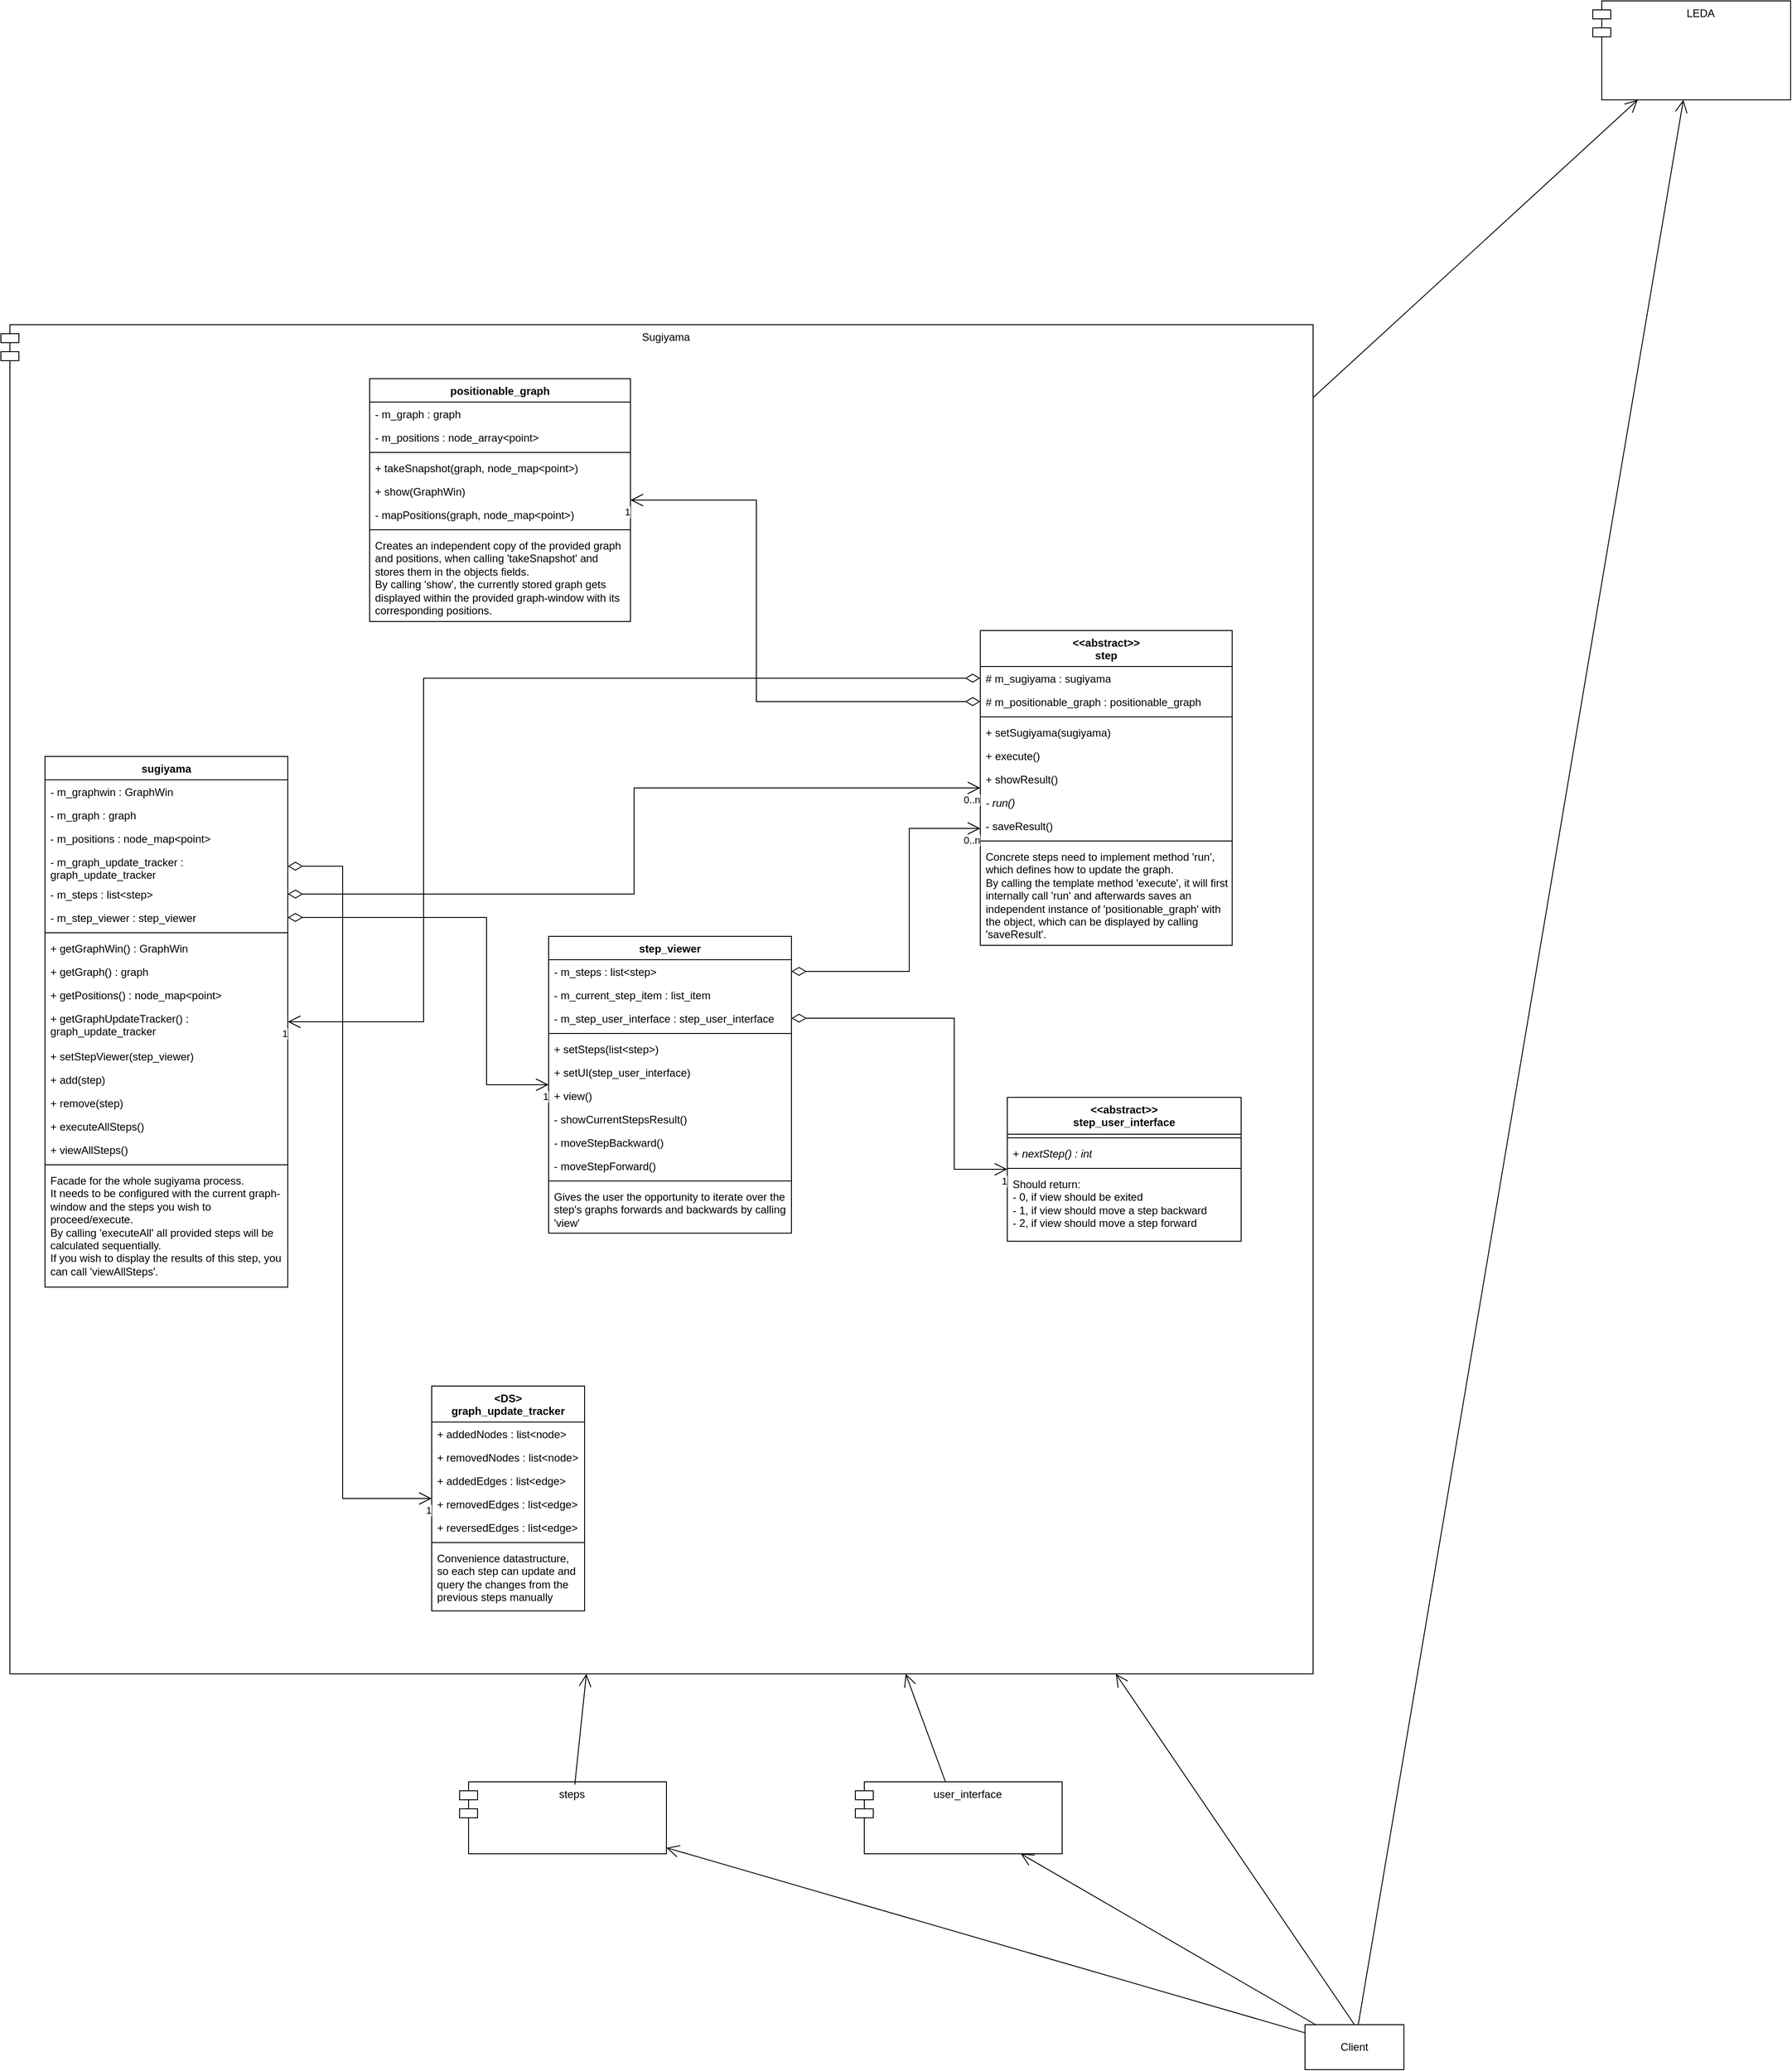 <mxfile version="24.7.17">
  <diagram id="C5RBs43oDa-KdzZeNtuy" name="Sugiyama">
    <mxGraphModel dx="3218" dy="2363" grid="1" gridSize="10" guides="1" tooltips="1" connect="1" arrows="1" fold="1" page="1" pageScale="1" pageWidth="827" pageHeight="1169" math="0" shadow="0">
      <root>
        <mxCell id="WIyWlLk6GJQsqaUBKTNV-0" />
        <mxCell id="WIyWlLk6GJQsqaUBKTNV-1" parent="WIyWlLk6GJQsqaUBKTNV-0" />
        <mxCell id="UU8Cg9fgftLYFBOMWKbc-2" value="LEDA" style="shape=module;align=left;spacingLeft=20;align=center;verticalAlign=top;whiteSpace=wrap;html=1;" parent="WIyWlLk6GJQsqaUBKTNV-1" vertex="1">
          <mxGeometry x="1010" y="-60" width="220" height="110" as="geometry" />
        </mxCell>
        <mxCell id="P5ZXHB4tnICJfGZiCARn-56" value="steps" style="shape=module;align=left;spacingLeft=20;align=center;verticalAlign=top;whiteSpace=wrap;html=1;" vertex="1" parent="WIyWlLk6GJQsqaUBKTNV-1">
          <mxGeometry x="-250" y="1920" width="230" height="80" as="geometry" />
        </mxCell>
        <mxCell id="P5ZXHB4tnICJfGZiCARn-58" value="" style="endArrow=open;endFill=1;endSize=12;html=1;rounded=0;exitX=0.557;exitY=0.039;exitDx=0;exitDy=0;exitPerimeter=0;" edge="1" parent="WIyWlLk6GJQsqaUBKTNV-1" source="P5ZXHB4tnICJfGZiCARn-56" target="UU8Cg9fgftLYFBOMWKbc-3">
          <mxGeometry width="160" relative="1" as="geometry">
            <mxPoint x="580" y="1930" as="sourcePoint" />
            <mxPoint x="740" y="1930" as="targetPoint" />
          </mxGeometry>
        </mxCell>
        <mxCell id="P5ZXHB4tnICJfGZiCARn-59" value="user_interface" style="shape=module;align=left;spacingLeft=20;align=center;verticalAlign=top;whiteSpace=wrap;html=1;" vertex="1" parent="WIyWlLk6GJQsqaUBKTNV-1">
          <mxGeometry x="190" y="1920" width="230" height="80" as="geometry" />
        </mxCell>
        <mxCell id="P5ZXHB4tnICJfGZiCARn-60" value="" style="endArrow=open;endFill=1;endSize=12;html=1;rounded=0;" edge="1" parent="WIyWlLk6GJQsqaUBKTNV-1" source="P5ZXHB4tnICJfGZiCARn-59" target="UU8Cg9fgftLYFBOMWKbc-3">
          <mxGeometry width="160" relative="1" as="geometry">
            <mxPoint x="880" y="1910" as="sourcePoint" />
            <mxPoint x="1040" y="1910" as="targetPoint" />
          </mxGeometry>
        </mxCell>
        <mxCell id="P5ZXHB4tnICJfGZiCARn-61" value="Client" style="html=1;whiteSpace=wrap;" vertex="1" parent="WIyWlLk6GJQsqaUBKTNV-1">
          <mxGeometry x="690" y="2190" width="110" height="50" as="geometry" />
        </mxCell>
        <mxCell id="P5ZXHB4tnICJfGZiCARn-62" value="" style="endArrow=open;endFill=1;endSize=12;html=1;rounded=0;exitX=0.5;exitY=0;exitDx=0;exitDy=0;" edge="1" parent="WIyWlLk6GJQsqaUBKTNV-1" source="P5ZXHB4tnICJfGZiCARn-61" target="UU8Cg9fgftLYFBOMWKbc-3">
          <mxGeometry width="160" relative="1" as="geometry">
            <mxPoint x="478" y="2003" as="sourcePoint" />
            <mxPoint x="545" y="1820" as="targetPoint" />
          </mxGeometry>
        </mxCell>
        <mxCell id="P5ZXHB4tnICJfGZiCARn-63" value="" style="endArrow=open;endFill=1;endSize=12;html=1;rounded=0;" edge="1" parent="WIyWlLk6GJQsqaUBKTNV-1" source="P5ZXHB4tnICJfGZiCARn-61" target="P5ZXHB4tnICJfGZiCARn-59">
          <mxGeometry width="160" relative="1" as="geometry">
            <mxPoint x="755" y="2200" as="sourcePoint" />
            <mxPoint x="777" y="1820" as="targetPoint" />
          </mxGeometry>
        </mxCell>
        <mxCell id="P5ZXHB4tnICJfGZiCARn-64" value="" style="endArrow=open;endFill=1;endSize=12;html=1;rounded=0;" edge="1" parent="WIyWlLk6GJQsqaUBKTNV-1" source="P5ZXHB4tnICJfGZiCARn-61" target="P5ZXHB4tnICJfGZiCARn-56">
          <mxGeometry width="160" relative="1" as="geometry">
            <mxPoint x="783" y="2200" as="sourcePoint" />
            <mxPoint x="999" y="2070" as="targetPoint" />
          </mxGeometry>
        </mxCell>
        <mxCell id="P5ZXHB4tnICJfGZiCARn-65" value="" style="endArrow=open;endFill=1;endSize=12;html=1;rounded=0;" edge="1" parent="WIyWlLk6GJQsqaUBKTNV-1" source="UU8Cg9fgftLYFBOMWKbc-3" target="UU8Cg9fgftLYFBOMWKbc-2">
          <mxGeometry width="160" relative="1" as="geometry">
            <mxPoint x="480" y="343" as="sourcePoint" />
            <mxPoint x="547" y="160" as="targetPoint" />
          </mxGeometry>
        </mxCell>
        <mxCell id="P5ZXHB4tnICJfGZiCARn-67" value="" style="group" vertex="1" connectable="0" parent="WIyWlLk6GJQsqaUBKTNV-1">
          <mxGeometry x="-760" y="300" width="1459" height="1500" as="geometry" />
        </mxCell>
        <mxCell id="UU8Cg9fgftLYFBOMWKbc-3" value="Sugiyama" style="shape=module;align=left;spacingLeft=20;align=center;verticalAlign=top;whiteSpace=wrap;html=1;" parent="P5ZXHB4tnICJfGZiCARn-67" vertex="1">
          <mxGeometry width="1459" height="1500" as="geometry" />
        </mxCell>
        <mxCell id="UU8Cg9fgftLYFBOMWKbc-4" value="positionable_graph" style="swimlane;fontStyle=1;align=center;verticalAlign=top;childLayout=stackLayout;horizontal=1;startSize=26;horizontalStack=0;resizeParent=1;resizeParentMax=0;resizeLast=0;collapsible=1;marginBottom=0;whiteSpace=wrap;html=1;" parent="P5ZXHB4tnICJfGZiCARn-67" vertex="1">
          <mxGeometry x="410" y="60" width="290" height="270" as="geometry" />
        </mxCell>
        <mxCell id="UU8Cg9fgftLYFBOMWKbc-5" value="- m_graph : graph" style="text;strokeColor=none;fillColor=none;align=left;verticalAlign=top;spacingLeft=4;spacingRight=4;overflow=hidden;rotatable=0;points=[[0,0.5],[1,0.5]];portConstraint=eastwest;whiteSpace=wrap;html=1;" parent="UU8Cg9fgftLYFBOMWKbc-4" vertex="1">
          <mxGeometry y="26" width="290" height="26" as="geometry" />
        </mxCell>
        <mxCell id="UU8Cg9fgftLYFBOMWKbc-8" value="- m_positions : node_array&amp;lt;point&amp;gt;" style="text;strokeColor=none;fillColor=none;align=left;verticalAlign=top;spacingLeft=4;spacingRight=4;overflow=hidden;rotatable=0;points=[[0,0.5],[1,0.5]];portConstraint=eastwest;whiteSpace=wrap;html=1;" parent="UU8Cg9fgftLYFBOMWKbc-4" vertex="1">
          <mxGeometry y="52" width="290" height="26" as="geometry" />
        </mxCell>
        <mxCell id="UU8Cg9fgftLYFBOMWKbc-6" value="" style="line;strokeWidth=1;fillColor=none;align=left;verticalAlign=middle;spacingTop=-1;spacingLeft=3;spacingRight=3;rotatable=0;labelPosition=right;points=[];portConstraint=eastwest;strokeColor=inherit;" parent="UU8Cg9fgftLYFBOMWKbc-4" vertex="1">
          <mxGeometry y="78" width="290" height="8" as="geometry" />
        </mxCell>
        <mxCell id="UU8Cg9fgftLYFBOMWKbc-7" value="+ takeSnapshot(graph, node_map&amp;lt;point&amp;gt;)" style="text;strokeColor=none;fillColor=none;align=left;verticalAlign=top;spacingLeft=4;spacingRight=4;overflow=hidden;rotatable=0;points=[[0,0.5],[1,0.5]];portConstraint=eastwest;whiteSpace=wrap;html=1;" parent="UU8Cg9fgftLYFBOMWKbc-4" vertex="1">
          <mxGeometry y="86" width="290" height="26" as="geometry" />
        </mxCell>
        <mxCell id="UU8Cg9fgftLYFBOMWKbc-9" value="+ show(GraphWin)" style="text;strokeColor=none;fillColor=none;align=left;verticalAlign=top;spacingLeft=4;spacingRight=4;overflow=hidden;rotatable=0;points=[[0,0.5],[1,0.5]];portConstraint=eastwest;whiteSpace=wrap;html=1;" parent="UU8Cg9fgftLYFBOMWKbc-4" vertex="1">
          <mxGeometry y="112" width="290" height="26" as="geometry" />
        </mxCell>
        <mxCell id="UU8Cg9fgftLYFBOMWKbc-10" value="- mapPositions(graph, node_map&amp;lt;point&amp;gt;)" style="text;strokeColor=none;fillColor=none;align=left;verticalAlign=top;spacingLeft=4;spacingRight=4;overflow=hidden;rotatable=0;points=[[0,0.5],[1,0.5]];portConstraint=eastwest;whiteSpace=wrap;html=1;" parent="UU8Cg9fgftLYFBOMWKbc-4" vertex="1">
          <mxGeometry y="138" width="290" height="26" as="geometry" />
        </mxCell>
        <mxCell id="UU8Cg9fgftLYFBOMWKbc-13" value="" style="line;strokeWidth=1;fillColor=none;align=left;verticalAlign=middle;spacingTop=-1;spacingLeft=3;spacingRight=3;rotatable=0;labelPosition=right;points=[];portConstraint=eastwest;strokeColor=inherit;" parent="UU8Cg9fgftLYFBOMWKbc-4" vertex="1">
          <mxGeometry y="164" width="290" height="8" as="geometry" />
        </mxCell>
        <mxCell id="UU8Cg9fgftLYFBOMWKbc-11" value="Creates an independent copy of the provided graph and positions, when calling &#39;takeSnapshot&#39; and stores them in the objects fields.&lt;div&gt;By calling &#39;show&#39;, the currently stored graph gets displayed within the provided graph-window with its corresponding positions.&lt;/div&gt;" style="text;strokeColor=none;fillColor=none;align=left;verticalAlign=top;spacingLeft=4;spacingRight=4;overflow=hidden;rotatable=0;points=[[0,0.5],[1,0.5]];portConstraint=eastwest;whiteSpace=wrap;html=1;" parent="UU8Cg9fgftLYFBOMWKbc-4" vertex="1">
          <mxGeometry y="172" width="290" height="98" as="geometry" />
        </mxCell>
        <mxCell id="UU8Cg9fgftLYFBOMWKbc-15" value="&lt;div&gt;&amp;lt;&amp;lt;abstract&amp;gt;&amp;gt;&lt;/div&gt;step" style="swimlane;fontStyle=1;align=center;verticalAlign=top;childLayout=stackLayout;horizontal=1;startSize=40;horizontalStack=0;resizeParent=1;resizeParentMax=0;resizeLast=0;collapsible=1;marginBottom=0;whiteSpace=wrap;html=1;" parent="P5ZXHB4tnICJfGZiCARn-67" vertex="1">
          <mxGeometry x="1089" y="340" width="280" height="350" as="geometry" />
        </mxCell>
        <mxCell id="UU8Cg9fgftLYFBOMWKbc-16" value="# m_sugiyama : sugiyama" style="text;strokeColor=none;fillColor=none;align=left;verticalAlign=top;spacingLeft=4;spacingRight=4;overflow=hidden;rotatable=0;points=[[0,0.5],[1,0.5]];portConstraint=eastwest;whiteSpace=wrap;html=1;" parent="UU8Cg9fgftLYFBOMWKbc-15" vertex="1">
          <mxGeometry y="40" width="280" height="26" as="geometry" />
        </mxCell>
        <mxCell id="UU8Cg9fgftLYFBOMWKbc-19" value="# m_positionable_graph : positionable_graph" style="text;strokeColor=none;fillColor=none;align=left;verticalAlign=top;spacingLeft=4;spacingRight=4;overflow=hidden;rotatable=0;points=[[0,0.5],[1,0.5]];portConstraint=eastwest;whiteSpace=wrap;html=1;" parent="UU8Cg9fgftLYFBOMWKbc-15" vertex="1">
          <mxGeometry y="66" width="280" height="26" as="geometry" />
        </mxCell>
        <mxCell id="UU8Cg9fgftLYFBOMWKbc-17" value="" style="line;strokeWidth=1;fillColor=none;align=left;verticalAlign=middle;spacingTop=-1;spacingLeft=3;spacingRight=3;rotatable=0;labelPosition=right;points=[];portConstraint=eastwest;strokeColor=inherit;" parent="UU8Cg9fgftLYFBOMWKbc-15" vertex="1">
          <mxGeometry y="92" width="280" height="8" as="geometry" />
        </mxCell>
        <mxCell id="UU8Cg9fgftLYFBOMWKbc-18" value="+ setSugiyama(sugiyama)" style="text;strokeColor=none;fillColor=none;align=left;verticalAlign=top;spacingLeft=4;spacingRight=4;overflow=hidden;rotatable=0;points=[[0,0.5],[1,0.5]];portConstraint=eastwest;whiteSpace=wrap;html=1;" parent="UU8Cg9fgftLYFBOMWKbc-15" vertex="1">
          <mxGeometry y="100" width="280" height="26" as="geometry" />
        </mxCell>
        <mxCell id="UU8Cg9fgftLYFBOMWKbc-20" value="+ execute()" style="text;strokeColor=none;fillColor=none;align=left;verticalAlign=top;spacingLeft=4;spacingRight=4;overflow=hidden;rotatable=0;points=[[0,0.5],[1,0.5]];portConstraint=eastwest;whiteSpace=wrap;html=1;" parent="UU8Cg9fgftLYFBOMWKbc-15" vertex="1">
          <mxGeometry y="126" width="280" height="26" as="geometry" />
        </mxCell>
        <mxCell id="UU8Cg9fgftLYFBOMWKbc-21" value="+ showResult()" style="text;strokeColor=none;fillColor=none;align=left;verticalAlign=top;spacingLeft=4;spacingRight=4;overflow=hidden;rotatable=0;points=[[0,0.5],[1,0.5]];portConstraint=eastwest;whiteSpace=wrap;html=1;" parent="UU8Cg9fgftLYFBOMWKbc-15" vertex="1">
          <mxGeometry y="152" width="280" height="26" as="geometry" />
        </mxCell>
        <mxCell id="UU8Cg9fgftLYFBOMWKbc-22" value="- run()" style="text;strokeColor=none;fillColor=none;align=left;verticalAlign=top;spacingLeft=4;spacingRight=4;overflow=hidden;rotatable=0;points=[[0,0.5],[1,0.5]];portConstraint=eastwest;whiteSpace=wrap;html=1;fontStyle=2" parent="UU8Cg9fgftLYFBOMWKbc-15" vertex="1">
          <mxGeometry y="178" width="280" height="26" as="geometry" />
        </mxCell>
        <mxCell id="UU8Cg9fgftLYFBOMWKbc-23" value="- saveResult()" style="text;strokeColor=none;fillColor=none;align=left;verticalAlign=top;spacingLeft=4;spacingRight=4;overflow=hidden;rotatable=0;points=[[0,0.5],[1,0.5]];portConstraint=eastwest;whiteSpace=wrap;html=1;fontStyle=0" parent="UU8Cg9fgftLYFBOMWKbc-15" vertex="1">
          <mxGeometry y="204" width="280" height="26" as="geometry" />
        </mxCell>
        <mxCell id="UU8Cg9fgftLYFBOMWKbc-25" value="" style="line;strokeWidth=1;fillColor=none;align=left;verticalAlign=middle;spacingTop=-1;spacingLeft=3;spacingRight=3;rotatable=0;labelPosition=right;points=[];portConstraint=eastwest;strokeColor=inherit;" parent="UU8Cg9fgftLYFBOMWKbc-15" vertex="1">
          <mxGeometry y="230" width="280" height="8" as="geometry" />
        </mxCell>
        <mxCell id="UU8Cg9fgftLYFBOMWKbc-24" value="&lt;div&gt;Concrete steps need to implement method&amp;nbsp;&lt;span style=&quot;background-color: initial;&quot;&gt;&#39;run&#39;, which defines how to update the graph.&lt;/span&gt;&lt;/div&gt;&lt;div&gt;By calling the template method &#39;execute&#39;, it will first internally call &#39;run&#39; and afterwards saves an&lt;/div&gt;&lt;div&gt;independent instance of &#39;positionable_graph&#39; with the object, which can be displayed by calling &#39;saveResult&#39;.&lt;/div&gt;" style="text;strokeColor=none;fillColor=none;align=left;verticalAlign=top;spacingLeft=4;spacingRight=4;overflow=hidden;rotatable=0;points=[[0,0.5],[1,0.5]];portConstraint=eastwest;whiteSpace=wrap;html=1;fontStyle=0" parent="UU8Cg9fgftLYFBOMWKbc-15" vertex="1">
          <mxGeometry y="238" width="280" height="112" as="geometry" />
        </mxCell>
        <mxCell id="P5ZXHB4tnICJfGZiCARn-0" value="sugiyama" style="swimlane;fontStyle=1;align=center;verticalAlign=top;childLayout=stackLayout;horizontal=1;startSize=26;horizontalStack=0;resizeParent=1;resizeParentMax=0;resizeLast=0;collapsible=1;marginBottom=0;whiteSpace=wrap;html=1;" vertex="1" parent="P5ZXHB4tnICJfGZiCARn-67">
          <mxGeometry x="49" y="480" width="270" height="590" as="geometry" />
        </mxCell>
        <mxCell id="P5ZXHB4tnICJfGZiCARn-1" value="- m_graphwin : GraphWin" style="text;strokeColor=none;fillColor=none;align=left;verticalAlign=top;spacingLeft=4;spacingRight=4;overflow=hidden;rotatable=0;points=[[0,0.5],[1,0.5]];portConstraint=eastwest;whiteSpace=wrap;html=1;" vertex="1" parent="P5ZXHB4tnICJfGZiCARn-0">
          <mxGeometry y="26" width="270" height="26" as="geometry" />
        </mxCell>
        <mxCell id="P5ZXHB4tnICJfGZiCARn-4" value="- m_graph : graph" style="text;strokeColor=none;fillColor=none;align=left;verticalAlign=top;spacingLeft=4;spacingRight=4;overflow=hidden;rotatable=0;points=[[0,0.5],[1,0.5]];portConstraint=eastwest;whiteSpace=wrap;html=1;" vertex="1" parent="P5ZXHB4tnICJfGZiCARn-0">
          <mxGeometry y="52" width="270" height="26" as="geometry" />
        </mxCell>
        <mxCell id="P5ZXHB4tnICJfGZiCARn-5" value="- m_positions : node_map&amp;lt;point&amp;gt;" style="text;strokeColor=none;fillColor=none;align=left;verticalAlign=top;spacingLeft=4;spacingRight=4;overflow=hidden;rotatable=0;points=[[0,0.5],[1,0.5]];portConstraint=eastwest;whiteSpace=wrap;html=1;" vertex="1" parent="P5ZXHB4tnICJfGZiCARn-0">
          <mxGeometry y="78" width="270" height="26" as="geometry" />
        </mxCell>
        <mxCell id="P5ZXHB4tnICJfGZiCARn-6" value="- m_graph_update_tracker : graph_update_tracker" style="text;strokeColor=none;fillColor=none;align=left;verticalAlign=top;spacingLeft=4;spacingRight=4;overflow=hidden;rotatable=0;points=[[0,0.5],[1,0.5]];portConstraint=eastwest;whiteSpace=wrap;html=1;" vertex="1" parent="P5ZXHB4tnICJfGZiCARn-0">
          <mxGeometry y="104" width="270" height="36" as="geometry" />
        </mxCell>
        <mxCell id="P5ZXHB4tnICJfGZiCARn-7" value="- m_steps : list&amp;lt;step&amp;gt;" style="text;strokeColor=none;fillColor=none;align=left;verticalAlign=top;spacingLeft=4;spacingRight=4;overflow=hidden;rotatable=0;points=[[0,0.5],[1,0.5]];portConstraint=eastwest;whiteSpace=wrap;html=1;" vertex="1" parent="P5ZXHB4tnICJfGZiCARn-0">
          <mxGeometry y="140" width="270" height="26" as="geometry" />
        </mxCell>
        <mxCell id="P5ZXHB4tnICJfGZiCARn-8" value="- m_step_viewer : step_viewer" style="text;strokeColor=none;fillColor=none;align=left;verticalAlign=top;spacingLeft=4;spacingRight=4;overflow=hidden;rotatable=0;points=[[0,0.5],[1,0.5]];portConstraint=eastwest;whiteSpace=wrap;html=1;" vertex="1" parent="P5ZXHB4tnICJfGZiCARn-0">
          <mxGeometry y="166" width="270" height="26" as="geometry" />
        </mxCell>
        <mxCell id="P5ZXHB4tnICJfGZiCARn-2" value="" style="line;strokeWidth=1;fillColor=none;align=left;verticalAlign=middle;spacingTop=-1;spacingLeft=3;spacingRight=3;rotatable=0;labelPosition=right;points=[];portConstraint=eastwest;strokeColor=inherit;" vertex="1" parent="P5ZXHB4tnICJfGZiCARn-0">
          <mxGeometry y="192" width="270" height="8" as="geometry" />
        </mxCell>
        <mxCell id="P5ZXHB4tnICJfGZiCARn-3" value="+ getGraphWin() : GraphWin" style="text;strokeColor=none;fillColor=none;align=left;verticalAlign=top;spacingLeft=4;spacingRight=4;overflow=hidden;rotatable=0;points=[[0,0.5],[1,0.5]];portConstraint=eastwest;whiteSpace=wrap;html=1;" vertex="1" parent="P5ZXHB4tnICJfGZiCARn-0">
          <mxGeometry y="200" width="270" height="26" as="geometry" />
        </mxCell>
        <mxCell id="P5ZXHB4tnICJfGZiCARn-9" value="+ getGraph() : graph" style="text;strokeColor=none;fillColor=none;align=left;verticalAlign=top;spacingLeft=4;spacingRight=4;overflow=hidden;rotatable=0;points=[[0,0.5],[1,0.5]];portConstraint=eastwest;whiteSpace=wrap;html=1;" vertex="1" parent="P5ZXHB4tnICJfGZiCARn-0">
          <mxGeometry y="226" width="270" height="26" as="geometry" />
        </mxCell>
        <mxCell id="P5ZXHB4tnICJfGZiCARn-10" value="+ getPositions() : node_map&amp;lt;point&amp;gt;" style="text;strokeColor=none;fillColor=none;align=left;verticalAlign=top;spacingLeft=4;spacingRight=4;overflow=hidden;rotatable=0;points=[[0,0.5],[1,0.5]];portConstraint=eastwest;whiteSpace=wrap;html=1;" vertex="1" parent="P5ZXHB4tnICJfGZiCARn-0">
          <mxGeometry y="252" width="270" height="26" as="geometry" />
        </mxCell>
        <mxCell id="P5ZXHB4tnICJfGZiCARn-11" value="+ getGraphUpdateTracker() : graph_update_tracker" style="text;strokeColor=none;fillColor=none;align=left;verticalAlign=top;spacingLeft=4;spacingRight=4;overflow=hidden;rotatable=0;points=[[0,0.5],[1,0.5]];portConstraint=eastwest;whiteSpace=wrap;html=1;" vertex="1" parent="P5ZXHB4tnICJfGZiCARn-0">
          <mxGeometry y="278" width="270" height="42" as="geometry" />
        </mxCell>
        <mxCell id="P5ZXHB4tnICJfGZiCARn-12" value="+ setStepViewer(step_viewer)" style="text;strokeColor=none;fillColor=none;align=left;verticalAlign=top;spacingLeft=4;spacingRight=4;overflow=hidden;rotatable=0;points=[[0,0.5],[1,0.5]];portConstraint=eastwest;whiteSpace=wrap;html=1;" vertex="1" parent="P5ZXHB4tnICJfGZiCARn-0">
          <mxGeometry y="320" width="270" height="26" as="geometry" />
        </mxCell>
        <mxCell id="P5ZXHB4tnICJfGZiCARn-13" value="+ add(step)" style="text;strokeColor=none;fillColor=none;align=left;verticalAlign=top;spacingLeft=4;spacingRight=4;overflow=hidden;rotatable=0;points=[[0,0.5],[1,0.5]];portConstraint=eastwest;whiteSpace=wrap;html=1;" vertex="1" parent="P5ZXHB4tnICJfGZiCARn-0">
          <mxGeometry y="346" width="270" height="26" as="geometry" />
        </mxCell>
        <mxCell id="P5ZXHB4tnICJfGZiCARn-14" value="+ remove(step)" style="text;strokeColor=none;fillColor=none;align=left;verticalAlign=top;spacingLeft=4;spacingRight=4;overflow=hidden;rotatable=0;points=[[0,0.5],[1,0.5]];portConstraint=eastwest;whiteSpace=wrap;html=1;" vertex="1" parent="P5ZXHB4tnICJfGZiCARn-0">
          <mxGeometry y="372" width="270" height="26" as="geometry" />
        </mxCell>
        <mxCell id="P5ZXHB4tnICJfGZiCARn-15" value="+ executeAllSteps()" style="text;strokeColor=none;fillColor=none;align=left;verticalAlign=top;spacingLeft=4;spacingRight=4;overflow=hidden;rotatable=0;points=[[0,0.5],[1,0.5]];portConstraint=eastwest;whiteSpace=wrap;html=1;" vertex="1" parent="P5ZXHB4tnICJfGZiCARn-0">
          <mxGeometry y="398" width="270" height="26" as="geometry" />
        </mxCell>
        <mxCell id="P5ZXHB4tnICJfGZiCARn-16" value="+ viewAllSteps()" style="text;strokeColor=none;fillColor=none;align=left;verticalAlign=top;spacingLeft=4;spacingRight=4;overflow=hidden;rotatable=0;points=[[0,0.5],[1,0.5]];portConstraint=eastwest;whiteSpace=wrap;html=1;" vertex="1" parent="P5ZXHB4tnICJfGZiCARn-0">
          <mxGeometry y="424" width="270" height="26" as="geometry" />
        </mxCell>
        <mxCell id="P5ZXHB4tnICJfGZiCARn-36" value="" style="line;strokeWidth=1;fillColor=none;align=left;verticalAlign=middle;spacingTop=-1;spacingLeft=3;spacingRight=3;rotatable=0;labelPosition=right;points=[];portConstraint=eastwest;strokeColor=inherit;" vertex="1" parent="P5ZXHB4tnICJfGZiCARn-0">
          <mxGeometry y="450" width="270" height="8" as="geometry" />
        </mxCell>
        <mxCell id="P5ZXHB4tnICJfGZiCARn-35" value="Facade for the whole sugiyama process.&lt;div&gt;It needs to be configured with the current graph-window and the steps you wish to proceed/execute.&lt;/div&gt;&lt;div&gt;By calling &#39;executeAll&#39; all provided steps will be calculated sequentially.&lt;/div&gt;&lt;div&gt;If you wish to display the results of this step, you can call &#39;viewAllSteps&#39;.&lt;/div&gt;" style="text;strokeColor=none;fillColor=none;align=left;verticalAlign=top;spacingLeft=4;spacingRight=4;overflow=hidden;rotatable=0;points=[[0,0.5],[1,0.5]];portConstraint=eastwest;whiteSpace=wrap;html=1;" vertex="1" parent="P5ZXHB4tnICJfGZiCARn-0">
          <mxGeometry y="458" width="270" height="132" as="geometry" />
        </mxCell>
        <mxCell id="P5ZXHB4tnICJfGZiCARn-19" value="&lt;div&gt;&amp;lt;DS&amp;gt;&lt;/div&gt;graph_update_tracker" style="swimlane;fontStyle=1;align=center;verticalAlign=top;childLayout=stackLayout;horizontal=1;startSize=40;horizontalStack=0;resizeParent=1;resizeParentMax=0;resizeLast=0;collapsible=1;marginBottom=0;whiteSpace=wrap;html=1;" vertex="1" parent="P5ZXHB4tnICJfGZiCARn-67">
          <mxGeometry x="479" y="1180" width="170" height="250" as="geometry" />
        </mxCell>
        <mxCell id="P5ZXHB4tnICJfGZiCARn-20" value="+ addedNodes : list&amp;lt;node&amp;gt;" style="text;strokeColor=none;fillColor=none;align=left;verticalAlign=top;spacingLeft=4;spacingRight=4;overflow=hidden;rotatable=0;points=[[0,0.5],[1,0.5]];portConstraint=eastwest;whiteSpace=wrap;html=1;" vertex="1" parent="P5ZXHB4tnICJfGZiCARn-19">
          <mxGeometry y="40" width="170" height="26" as="geometry" />
        </mxCell>
        <mxCell id="P5ZXHB4tnICJfGZiCARn-23" value="+ removedNodes : list&amp;lt;node&amp;gt;" style="text;strokeColor=none;fillColor=none;align=left;verticalAlign=top;spacingLeft=4;spacingRight=4;overflow=hidden;rotatable=0;points=[[0,0.5],[1,0.5]];portConstraint=eastwest;whiteSpace=wrap;html=1;" vertex="1" parent="P5ZXHB4tnICJfGZiCARn-19">
          <mxGeometry y="66" width="170" height="26" as="geometry" />
        </mxCell>
        <mxCell id="P5ZXHB4tnICJfGZiCARn-24" value="+ addedEdges : list&amp;lt;edge&amp;gt;" style="text;strokeColor=none;fillColor=none;align=left;verticalAlign=top;spacingLeft=4;spacingRight=4;overflow=hidden;rotatable=0;points=[[0,0.5],[1,0.5]];portConstraint=eastwest;whiteSpace=wrap;html=1;" vertex="1" parent="P5ZXHB4tnICJfGZiCARn-19">
          <mxGeometry y="92" width="170" height="26" as="geometry" />
        </mxCell>
        <mxCell id="P5ZXHB4tnICJfGZiCARn-25" value="+ removedEdges : list&amp;lt;edge&amp;gt;" style="text;strokeColor=none;fillColor=none;align=left;verticalAlign=top;spacingLeft=4;spacingRight=4;overflow=hidden;rotatable=0;points=[[0,0.5],[1,0.5]];portConstraint=eastwest;whiteSpace=wrap;html=1;" vertex="1" parent="P5ZXHB4tnICJfGZiCARn-19">
          <mxGeometry y="118" width="170" height="26" as="geometry" />
        </mxCell>
        <mxCell id="P5ZXHB4tnICJfGZiCARn-26" value="+ reversedEdges : list&amp;lt;edge&amp;gt;" style="text;strokeColor=none;fillColor=none;align=left;verticalAlign=top;spacingLeft=4;spacingRight=4;overflow=hidden;rotatable=0;points=[[0,0.5],[1,0.5]];portConstraint=eastwest;whiteSpace=wrap;html=1;" vertex="1" parent="P5ZXHB4tnICJfGZiCARn-19">
          <mxGeometry y="144" width="170" height="26" as="geometry" />
        </mxCell>
        <mxCell id="P5ZXHB4tnICJfGZiCARn-38" value="" style="line;strokeWidth=1;fillColor=none;align=left;verticalAlign=middle;spacingTop=-1;spacingLeft=3;spacingRight=3;rotatable=0;labelPosition=right;points=[];portConstraint=eastwest;strokeColor=inherit;" vertex="1" parent="P5ZXHB4tnICJfGZiCARn-19">
          <mxGeometry y="170" width="170" height="8" as="geometry" />
        </mxCell>
        <mxCell id="P5ZXHB4tnICJfGZiCARn-37" value="Convenience datastructure, so each step can update and query the changes from the previous steps manually" style="text;strokeColor=none;fillColor=none;align=left;verticalAlign=top;spacingLeft=4;spacingRight=4;overflow=hidden;rotatable=0;points=[[0,0.5],[1,0.5]];portConstraint=eastwest;whiteSpace=wrap;html=1;" vertex="1" parent="P5ZXHB4tnICJfGZiCARn-19">
          <mxGeometry y="178" width="170" height="72" as="geometry" />
        </mxCell>
        <mxCell id="P5ZXHB4tnICJfGZiCARn-29" value="step_viewer" style="swimlane;fontStyle=1;align=center;verticalAlign=top;childLayout=stackLayout;horizontal=1;startSize=26;horizontalStack=0;resizeParent=1;resizeParentMax=0;resizeLast=0;collapsible=1;marginBottom=0;whiteSpace=wrap;html=1;" vertex="1" parent="P5ZXHB4tnICJfGZiCARn-67">
          <mxGeometry x="609" y="680" width="270" height="330" as="geometry" />
        </mxCell>
        <mxCell id="P5ZXHB4tnICJfGZiCARn-30" value="- m_steps : list&amp;lt;step&amp;gt;" style="text;strokeColor=none;fillColor=none;align=left;verticalAlign=top;spacingLeft=4;spacingRight=4;overflow=hidden;rotatable=0;points=[[0,0.5],[1,0.5]];portConstraint=eastwest;whiteSpace=wrap;html=1;" vertex="1" parent="P5ZXHB4tnICJfGZiCARn-29">
          <mxGeometry y="26" width="270" height="26" as="geometry" />
        </mxCell>
        <mxCell id="P5ZXHB4tnICJfGZiCARn-33" value="- m_current_step_item : list_item" style="text;strokeColor=none;fillColor=none;align=left;verticalAlign=top;spacingLeft=4;spacingRight=4;overflow=hidden;rotatable=0;points=[[0,0.5],[1,0.5]];portConstraint=eastwest;whiteSpace=wrap;html=1;" vertex="1" parent="P5ZXHB4tnICJfGZiCARn-29">
          <mxGeometry y="52" width="270" height="26" as="geometry" />
        </mxCell>
        <mxCell id="P5ZXHB4tnICJfGZiCARn-34" value="- m_step_user_interface : step_user_interface" style="text;strokeColor=none;fillColor=none;align=left;verticalAlign=top;spacingLeft=4;spacingRight=4;overflow=hidden;rotatable=0;points=[[0,0.5],[1,0.5]];portConstraint=eastwest;whiteSpace=wrap;html=1;" vertex="1" parent="P5ZXHB4tnICJfGZiCARn-29">
          <mxGeometry y="78" width="270" height="26" as="geometry" />
        </mxCell>
        <mxCell id="P5ZXHB4tnICJfGZiCARn-31" value="" style="line;strokeWidth=1;fillColor=none;align=left;verticalAlign=middle;spacingTop=-1;spacingLeft=3;spacingRight=3;rotatable=0;labelPosition=right;points=[];portConstraint=eastwest;strokeColor=inherit;" vertex="1" parent="P5ZXHB4tnICJfGZiCARn-29">
          <mxGeometry y="104" width="270" height="8" as="geometry" />
        </mxCell>
        <mxCell id="P5ZXHB4tnICJfGZiCARn-32" value="+ setSteps(list&amp;lt;step&amp;gt;)" style="text;strokeColor=none;fillColor=none;align=left;verticalAlign=top;spacingLeft=4;spacingRight=4;overflow=hidden;rotatable=0;points=[[0,0.5],[1,0.5]];portConstraint=eastwest;whiteSpace=wrap;html=1;" vertex="1" parent="P5ZXHB4tnICJfGZiCARn-29">
          <mxGeometry y="112" width="270" height="26" as="geometry" />
        </mxCell>
        <mxCell id="P5ZXHB4tnICJfGZiCARn-39" value="+ setUI(step_user_interface)" style="text;strokeColor=none;fillColor=none;align=left;verticalAlign=top;spacingLeft=4;spacingRight=4;overflow=hidden;rotatable=0;points=[[0,0.5],[1,0.5]];portConstraint=eastwest;whiteSpace=wrap;html=1;" vertex="1" parent="P5ZXHB4tnICJfGZiCARn-29">
          <mxGeometry y="138" width="270" height="26" as="geometry" />
        </mxCell>
        <mxCell id="P5ZXHB4tnICJfGZiCARn-40" value="+ view()" style="text;strokeColor=none;fillColor=none;align=left;verticalAlign=top;spacingLeft=4;spacingRight=4;overflow=hidden;rotatable=0;points=[[0,0.5],[1,0.5]];portConstraint=eastwest;whiteSpace=wrap;html=1;" vertex="1" parent="P5ZXHB4tnICJfGZiCARn-29">
          <mxGeometry y="164" width="270" height="26" as="geometry" />
        </mxCell>
        <mxCell id="P5ZXHB4tnICJfGZiCARn-41" value="- showCurrentStepsResult()" style="text;strokeColor=none;fillColor=none;align=left;verticalAlign=top;spacingLeft=4;spacingRight=4;overflow=hidden;rotatable=0;points=[[0,0.5],[1,0.5]];portConstraint=eastwest;whiteSpace=wrap;html=1;" vertex="1" parent="P5ZXHB4tnICJfGZiCARn-29">
          <mxGeometry y="190" width="270" height="26" as="geometry" />
        </mxCell>
        <mxCell id="P5ZXHB4tnICJfGZiCARn-42" value="- moveStepBackward()" style="text;strokeColor=none;fillColor=none;align=left;verticalAlign=top;spacingLeft=4;spacingRight=4;overflow=hidden;rotatable=0;points=[[0,0.5],[1,0.5]];portConstraint=eastwest;whiteSpace=wrap;html=1;" vertex="1" parent="P5ZXHB4tnICJfGZiCARn-29">
          <mxGeometry y="216" width="270" height="26" as="geometry" />
        </mxCell>
        <mxCell id="P5ZXHB4tnICJfGZiCARn-43" value="- moveStepForward()" style="text;strokeColor=none;fillColor=none;align=left;verticalAlign=top;spacingLeft=4;spacingRight=4;overflow=hidden;rotatable=0;points=[[0,0.5],[1,0.5]];portConstraint=eastwest;whiteSpace=wrap;html=1;" vertex="1" parent="P5ZXHB4tnICJfGZiCARn-29">
          <mxGeometry y="242" width="270" height="26" as="geometry" />
        </mxCell>
        <mxCell id="P5ZXHB4tnICJfGZiCARn-45" value="" style="line;strokeWidth=1;fillColor=none;align=left;verticalAlign=middle;spacingTop=-1;spacingLeft=3;spacingRight=3;rotatable=0;labelPosition=right;points=[];portConstraint=eastwest;strokeColor=inherit;" vertex="1" parent="P5ZXHB4tnICJfGZiCARn-29">
          <mxGeometry y="268" width="270" height="8" as="geometry" />
        </mxCell>
        <mxCell id="P5ZXHB4tnICJfGZiCARn-44" value="Gives the user the opportunity to iterate over the step&#39;s graphs forwards and backwards by calling &#39;view&#39;" style="text;strokeColor=none;fillColor=none;align=left;verticalAlign=top;spacingLeft=4;spacingRight=4;overflow=hidden;rotatable=0;points=[[0,0.5],[1,0.5]];portConstraint=eastwest;whiteSpace=wrap;html=1;" vertex="1" parent="P5ZXHB4tnICJfGZiCARn-29">
          <mxGeometry y="276" width="270" height="54" as="geometry" />
        </mxCell>
        <mxCell id="P5ZXHB4tnICJfGZiCARn-48" value="&amp;lt;&amp;lt;abstract&amp;gt;&amp;gt;&lt;div&gt;step_user_interface&lt;/div&gt;" style="swimlane;fontStyle=1;align=center;verticalAlign=top;childLayout=stackLayout;horizontal=1;startSize=41;horizontalStack=0;resizeParent=1;resizeParentMax=0;resizeLast=0;collapsible=1;marginBottom=0;whiteSpace=wrap;html=1;" vertex="1" parent="P5ZXHB4tnICJfGZiCARn-67">
          <mxGeometry x="1119" y="859" width="260" height="160" as="geometry" />
        </mxCell>
        <mxCell id="P5ZXHB4tnICJfGZiCARn-50" value="" style="line;strokeWidth=1;fillColor=none;align=left;verticalAlign=middle;spacingTop=-1;spacingLeft=3;spacingRight=3;rotatable=0;labelPosition=right;points=[];portConstraint=eastwest;strokeColor=inherit;" vertex="1" parent="P5ZXHB4tnICJfGZiCARn-48">
          <mxGeometry y="41" width="260" height="8" as="geometry" />
        </mxCell>
        <mxCell id="P5ZXHB4tnICJfGZiCARn-51" value="+ nextStep() : int" style="text;strokeColor=none;fillColor=none;align=left;verticalAlign=top;spacingLeft=4;spacingRight=4;overflow=hidden;rotatable=0;points=[[0,0.5],[1,0.5]];portConstraint=eastwest;whiteSpace=wrap;html=1;fontStyle=2" vertex="1" parent="P5ZXHB4tnICJfGZiCARn-48">
          <mxGeometry y="49" width="260" height="26" as="geometry" />
        </mxCell>
        <mxCell id="P5ZXHB4tnICJfGZiCARn-53" value="" style="line;strokeWidth=1;fillColor=none;align=left;verticalAlign=middle;spacingTop=-1;spacingLeft=3;spacingRight=3;rotatable=0;labelPosition=right;points=[];portConstraint=eastwest;strokeColor=inherit;" vertex="1" parent="P5ZXHB4tnICJfGZiCARn-48">
          <mxGeometry y="75" width="260" height="8" as="geometry" />
        </mxCell>
        <mxCell id="P5ZXHB4tnICJfGZiCARn-52" value="Should return:&lt;div&gt;&lt;span style=&quot;background-color: initial;&quot;&gt;- 0, if view should be exited&lt;/span&gt;&lt;br&gt;&lt;/div&gt;&lt;div&gt;- 1, if view should move a step backward&lt;br&gt;&lt;/div&gt;&lt;div&gt;- 2, if view should move a step forward&lt;br&gt;&lt;/div&gt;" style="text;strokeColor=none;fillColor=none;align=left;verticalAlign=top;spacingLeft=4;spacingRight=4;overflow=hidden;rotatable=0;points=[[0,0.5],[1,0.5]];portConstraint=eastwest;whiteSpace=wrap;html=1;fontStyle=0" vertex="1" parent="P5ZXHB4tnICJfGZiCARn-48">
          <mxGeometry y="83" width="260" height="77" as="geometry" />
        </mxCell>
        <mxCell id="P5ZXHB4tnICJfGZiCARn-69" value="" style="endArrow=open;html=1;endSize=12;startArrow=diamondThin;startSize=14;startFill=0;edgeStyle=orthogonalEdgeStyle;rounded=0;" edge="1" parent="P5ZXHB4tnICJfGZiCARn-67" source="P5ZXHB4tnICJfGZiCARn-6" target="P5ZXHB4tnICJfGZiCARn-19">
          <mxGeometry relative="1" as="geometry">
            <mxPoint x="800" y="1070" as="sourcePoint" />
            <mxPoint x="960" y="1070" as="targetPoint" />
            <Array as="points">
              <mxPoint x="380" y="602" />
              <mxPoint x="380" y="1305" />
            </Array>
          </mxGeometry>
        </mxCell>
        <mxCell id="P5ZXHB4tnICJfGZiCARn-71" value="1" style="edgeLabel;resizable=0;html=1;align=right;verticalAlign=top;" connectable="0" vertex="1" parent="P5ZXHB4tnICJfGZiCARn-69">
          <mxGeometry x="1" relative="1" as="geometry" />
        </mxCell>
        <mxCell id="P5ZXHB4tnICJfGZiCARn-74" value="" style="endArrow=open;html=1;endSize=12;startArrow=diamondThin;startSize=14;startFill=0;edgeStyle=orthogonalEdgeStyle;rounded=0;" edge="1" parent="P5ZXHB4tnICJfGZiCARn-67" source="P5ZXHB4tnICJfGZiCARn-7" target="UU8Cg9fgftLYFBOMWKbc-15">
          <mxGeometry relative="1" as="geometry">
            <mxPoint x="640" y="560" as="sourcePoint" />
            <mxPoint x="800" y="560" as="targetPoint" />
          </mxGeometry>
        </mxCell>
        <mxCell id="P5ZXHB4tnICJfGZiCARn-75" value="&lt;div&gt;&lt;br&gt;&lt;/div&gt;" style="edgeLabel;resizable=0;html=1;align=left;verticalAlign=top;" connectable="0" vertex="1" parent="P5ZXHB4tnICJfGZiCARn-74">
          <mxGeometry x="-1" relative="1" as="geometry" />
        </mxCell>
        <mxCell id="P5ZXHB4tnICJfGZiCARn-76" value="0..n" style="edgeLabel;resizable=0;html=1;align=right;verticalAlign=top;" connectable="0" vertex="1" parent="P5ZXHB4tnICJfGZiCARn-74">
          <mxGeometry x="1" relative="1" as="geometry" />
        </mxCell>
        <mxCell id="P5ZXHB4tnICJfGZiCARn-77" value="" style="endArrow=open;html=1;endSize=12;startArrow=diamondThin;startSize=14;startFill=0;edgeStyle=orthogonalEdgeStyle;rounded=0;" edge="1" parent="P5ZXHB4tnICJfGZiCARn-67" source="UU8Cg9fgftLYFBOMWKbc-16" target="P5ZXHB4tnICJfGZiCARn-0">
          <mxGeometry relative="1" as="geometry">
            <mxPoint x="640" y="560" as="sourcePoint" />
            <mxPoint x="800" y="560" as="targetPoint" />
            <Array as="points">
              <mxPoint x="470" y="393" />
              <mxPoint x="470" y="775" />
            </Array>
          </mxGeometry>
        </mxCell>
        <mxCell id="P5ZXHB4tnICJfGZiCARn-79" value="1" style="edgeLabel;resizable=0;html=1;align=right;verticalAlign=top;" connectable="0" vertex="1" parent="P5ZXHB4tnICJfGZiCARn-77">
          <mxGeometry x="1" relative="1" as="geometry" />
        </mxCell>
        <mxCell id="P5ZXHB4tnICJfGZiCARn-80" value="" style="endArrow=open;html=1;endSize=12;startArrow=diamondThin;startSize=14;startFill=0;edgeStyle=orthogonalEdgeStyle;rounded=0;" edge="1" parent="P5ZXHB4tnICJfGZiCARn-67" source="P5ZXHB4tnICJfGZiCARn-8" target="P5ZXHB4tnICJfGZiCARn-29">
          <mxGeometry relative="1" as="geometry">
            <mxPoint x="640" y="650" as="sourcePoint" />
            <mxPoint x="800" y="650" as="targetPoint" />
            <Array as="points">
              <mxPoint x="540" y="659" />
              <mxPoint x="540" y="845" />
            </Array>
          </mxGeometry>
        </mxCell>
        <mxCell id="P5ZXHB4tnICJfGZiCARn-82" value="1" style="edgeLabel;resizable=0;html=1;align=right;verticalAlign=top;" connectable="0" vertex="1" parent="P5ZXHB4tnICJfGZiCARn-80">
          <mxGeometry x="1" relative="1" as="geometry" />
        </mxCell>
        <mxCell id="P5ZXHB4tnICJfGZiCARn-83" value="" style="endArrow=open;html=1;endSize=12;startArrow=diamondThin;startSize=14;startFill=0;edgeStyle=orthogonalEdgeStyle;rounded=0;" edge="1" parent="P5ZXHB4tnICJfGZiCARn-67" source="UU8Cg9fgftLYFBOMWKbc-19" target="UU8Cg9fgftLYFBOMWKbc-4">
          <mxGeometry relative="1" as="geometry">
            <mxPoint x="640" y="310" as="sourcePoint" />
            <mxPoint x="800" y="310" as="targetPoint" />
            <Array as="points">
              <mxPoint x="840" y="419" />
              <mxPoint x="840" y="195" />
            </Array>
          </mxGeometry>
        </mxCell>
        <mxCell id="P5ZXHB4tnICJfGZiCARn-85" value="1" style="edgeLabel;resizable=0;html=1;align=right;verticalAlign=top;" connectable="0" vertex="1" parent="P5ZXHB4tnICJfGZiCARn-83">
          <mxGeometry x="1" relative="1" as="geometry" />
        </mxCell>
        <mxCell id="P5ZXHB4tnICJfGZiCARn-87" value="" style="endArrow=open;html=1;endSize=12;startArrow=diamondThin;startSize=14;startFill=0;edgeStyle=orthogonalEdgeStyle;rounded=0;" edge="1" parent="P5ZXHB4tnICJfGZiCARn-67" source="P5ZXHB4tnICJfGZiCARn-30" target="UU8Cg9fgftLYFBOMWKbc-15">
          <mxGeometry relative="1" as="geometry">
            <mxPoint x="900" y="640" as="sourcePoint" />
            <mxPoint x="1060" y="640" as="targetPoint" />
            <Array as="points">
              <mxPoint x="1010" y="719" />
              <mxPoint x="1010" y="560" />
            </Array>
          </mxGeometry>
        </mxCell>
        <mxCell id="P5ZXHB4tnICJfGZiCARn-89" value="0..n" style="edgeLabel;resizable=0;html=1;align=right;verticalAlign=top;" connectable="0" vertex="1" parent="P5ZXHB4tnICJfGZiCARn-87">
          <mxGeometry x="1" relative="1" as="geometry" />
        </mxCell>
        <mxCell id="P5ZXHB4tnICJfGZiCARn-90" value="" style="endArrow=open;html=1;endSize=12;startArrow=diamondThin;startSize=14;startFill=0;edgeStyle=orthogonalEdgeStyle;rounded=0;" edge="1" parent="P5ZXHB4tnICJfGZiCARn-67" source="P5ZXHB4tnICJfGZiCARn-34" target="P5ZXHB4tnICJfGZiCARn-48">
          <mxGeometry relative="1" as="geometry">
            <mxPoint x="600" y="880" as="sourcePoint" />
            <mxPoint x="760" y="880" as="targetPoint" />
            <Array as="points">
              <mxPoint x="1060" y="771" />
              <mxPoint x="1060" y="939" />
            </Array>
          </mxGeometry>
        </mxCell>
        <mxCell id="P5ZXHB4tnICJfGZiCARn-92" value="1" style="edgeLabel;resizable=0;html=1;align=right;verticalAlign=top;" connectable="0" vertex="1" parent="P5ZXHB4tnICJfGZiCARn-90">
          <mxGeometry x="1" relative="1" as="geometry" />
        </mxCell>
        <mxCell id="P5ZXHB4tnICJfGZiCARn-68" value="" style="endArrow=open;endFill=1;endSize=12;html=1;rounded=0;" edge="1" parent="WIyWlLk6GJQsqaUBKTNV-1" source="P5ZXHB4tnICJfGZiCARn-61" target="UU8Cg9fgftLYFBOMWKbc-2">
          <mxGeometry width="160" relative="1" as="geometry">
            <mxPoint x="755" y="2200" as="sourcePoint" />
            <mxPoint x="490" y="1810" as="targetPoint" />
          </mxGeometry>
        </mxCell>
      </root>
    </mxGraphModel>
  </diagram>
</mxfile>
